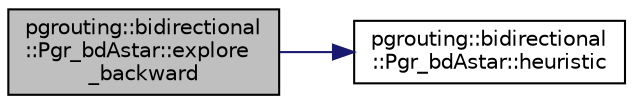 digraph "pgrouting::bidirectional::Pgr_bdAstar::explore_backward"
{
  edge [fontname="Helvetica",fontsize="10",labelfontname="Helvetica",labelfontsize="10"];
  node [fontname="Helvetica",fontsize="10",shape=record];
  rankdir="LR";
  Node1 [label="pgrouting::bidirectional\l::Pgr_bdAstar::explore\l_backward",height=0.2,width=0.4,color="black", fillcolor="grey75", style="filled", fontcolor="black"];
  Node1 -> Node2 [color="midnightblue",fontsize="10",style="solid",fontname="Helvetica"];
  Node2 [label="pgrouting::bidirectional\l::Pgr_bdAstar::heuristic",height=0.2,width=0.4,color="black", fillcolor="white", style="filled",URL="$classpgrouting_1_1bidirectional_1_1Pgr__bdAstar.html#a9a673da5f6fab0c8377099d8cd8f653d"];
}
